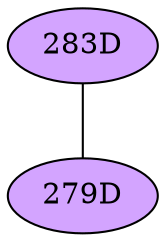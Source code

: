 // The Round Table
graph {
	"283D" [fillcolor="#D3A4FF" style=radial]
	"279D" [fillcolor="#D3A4FF" style=radial]
	"283D" -- "279D" [penwidth=1]
}
